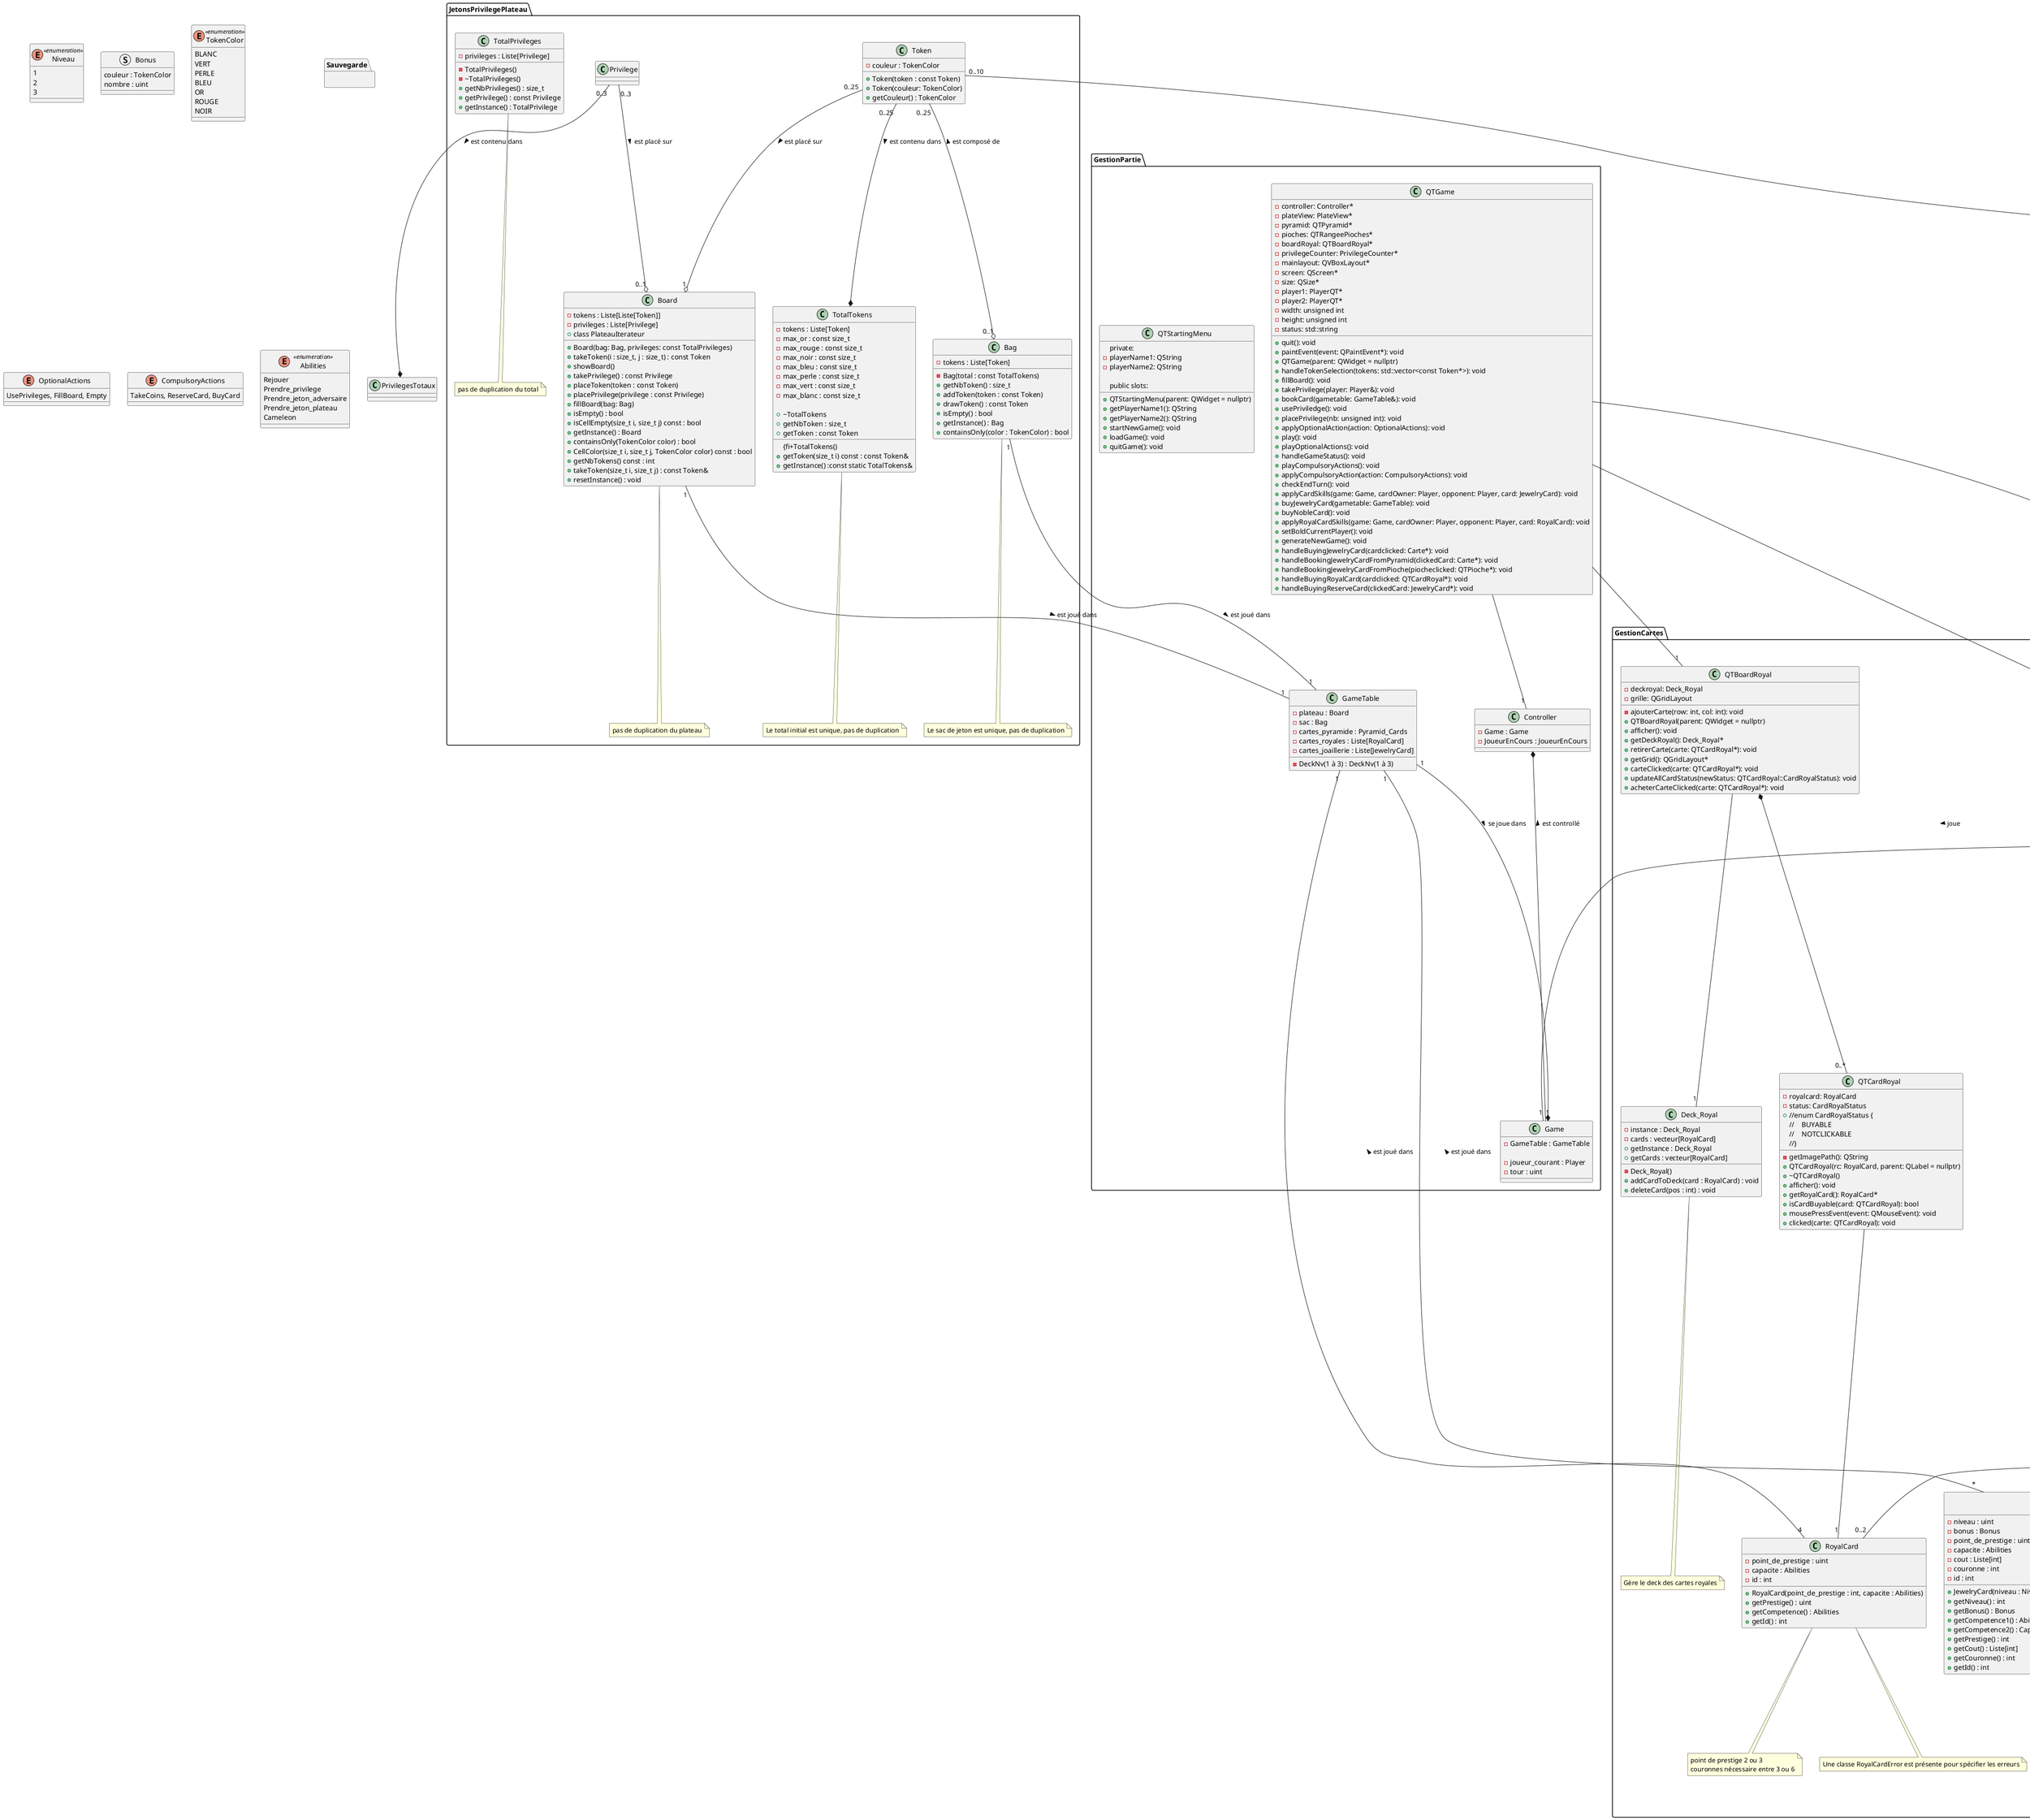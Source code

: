 @startuml
'skinparam classAttributeIconSize 0

enum Niveau <<enumeration >> {
  1
  2
  3
}

struct Bonus {
    couleur : TokenColor
    nombre : uint
}

enum TokenColor <<enumeration >> {
  BLANC
  VERT
  PERLE
  BLEU
  OR
  ROUGE
  NOIR
}
enum OptionalActions{
    UsePrivileges, FillBoard, Empty
}

enum CompulsoryActions{
    TakeCoins, ReserveCard, BuyCard
}

namespace JetonsPrivilegePlateau {

class Token {
   -couleur : TokenColor
   +Token(token : const Token)
   +Token(couleur: TokenColor)
   +getCouleur() : TokenColor
}

class Privilege{
}

class Bag{
  -tokens : Liste[Token]
  -Bag(total : const TotalTokens)
  +getNbToken() : size_t
  +addToken(token : const Token)
  +drawToken() : const Token
  +isEmpty() : bool
  +getInstance() : Bag
  +containsOnly(color : TokenColor) : bool
}
note bottom of Bag : Le sac de jeton est unique, pas de duplication

class TotalTokens{
   -tokens : Liste[Token]
   -max_or : const size_t
   -max_rouge : const size_t
   -max_noir : const size_t
   -max_bleu : const size_t
   -max_perle : const size_t
   -max_vert : const size_t
   -max_blanc : const size_t
   {fi+TotalTokens()

   +~TotalTokens
   +getNbToken : size_t
   +getToken : const Token
   + getToken(size_t i) const : const Token&
   + getInstance() :const static TotalTokens& 
}
note bottom of TotalTokens: Le total initial est unique, pas de duplication

class TotalPrivileges{
   -privileges : Liste[Privilege]
   -TotalPrivileges()
   -~TotalPrivileges()
   +getNbPrivileges() : size_t
   +getPrivilege() : const Privilege
   +getInstance() : TotalPrivilege
}
note bottom of TotalPrivileges: pas de duplication du total

class Board{
   - tokens : Liste[Liste[Token]]
   - privileges : Liste[Privilege]
   ' -observers : vecteur[Observer]
   + Board(bag: Bag, privileges: const TotalPrivileges)
   + takeToken(i : size_t, j : size_t) : const Token
   + showBoard()
   + takePrivilege() : const Privilege
   + placeToken(token : const Token)
   + placePrivilege(privilege : const Privilege)
   + fillBoard(bag: Bag)
   + isEmpty() : bool
   + isCellEmpty(size_t i, size_t j) const : bool
   + getInstance() : Board
   + class PlateauIterateur
   + containsOnly(TokenColor color) : bool
   + CellColor(size_t i, size_t j, TokenColor color) const : bool
   + getNbTokens() const : int
   + takeToken(size_t i, size_t j) : const Token&
   + resetInstance() : void

}
note bottom of Board: pas de duplication du plateau


' struct TupleIntJeton {
'   nombre : int
'   type_jeton : Token
' }

'class CoordonneeJeton{
'  x : int
'  y : int
'}
}

enum Abilities <<enumeration >> {
  Rejouer
  Prendre_privilege
  Prendre_jeton_adversaire
  Prendre_jeton_plateau
  Cameleon
}
namespace GestionPartie{

class Controller {
  - Game : Game
  - JoueurEnCours : JoueurEnCours
}			 
class Game{
    -GameTable : GameTable
								 
    -joueur_courant : Player
    -tour : uint
						 
					   
}
class GameTable{
    - plateau : Board
    - sac : Bag
    - cartes_pyramide : Pyramid_Cards
    - cartes_royales : Liste[RoyalCard]
    - cartes_joaillerie : Liste[JewelryCard]
    -DeckNv(1 à 3) : DeckNv(1 à 3)
								  
}

class QTGame {
    - controller: Controller*
    - plateView: PlateView*
    - pyramid: QTPyramid*
    - pioches: QTRangeePioches*
    - boardRoyal: QTBoardRoyal*
    - privilegeCounter: PrivilegeCounter*
    - mainlayout: QVBoxLayout*
    - screen: QScreen*
    - size: QSize*
    - player1: PlayerQT*
    - player2: PlayerQT*
    - width: unsigned int
    - height: unsigned int
    - status: std::string
    + quit(): void
    + paintEvent(event: QPaintEvent*): void
    + QTGame(parent: QWidget = nullptr)
    + handleTokenSelection(tokens: std::vector<const Token*>): void
    + fillBoard(): void
    + takePrivilege(player: Player&): void
    + bookCard(gametable: GameTable&): void
    + usePriviledge(): void
    + placePrivilege(nb: unsigned int): void
    + applyOptionalAction(action: OptionalActions): void
    + play(): void
    + playOptionalActions(): void
    + handleGameStatus(): void
    + playCompulsoryActions(): void
    + applyCompulsoryAction(action: CompulsoryActions): void
    + checkEndTurn(): void
    + applyCardSkills(game: Game, cardOwner: Player, opponent: Player, card: JewelryCard): void
    + buyJewelryCard(gametable: GameTable): void
    + buyNobleCard(): void
    + applyRoyalCardSkills(game: Game, cardOwner: Player, opponent: Player, card: RoyalCard): void
    + setBoldCurrentPlayer(): void
    + generateNewGame(): void
    + handleBuyingJewelryCard(cardclicked: Carte*): void
    + handleBookingJewelryCardFromPyramid(clickedCard: Carte*): void
    + handleBookingJewelryCardFromPioche(piocheclicked: QTPioche*): void
    + handleBuyingRoyalCard(cardclicked: QTCardRoyal*): void
    + handleBuyingReserveCard(clickedCard: JewelryCard*): void
}

class QTStartingMenu {
    + QTStartingMenu(parent: QWidget = nullptr)
    + getPlayerName1(): QString
    + getPlayerName2(): QString

private:
    - playerName1: QString
    - playerName2: QString

public slots:
    + startNewGame(): void
    + loadGame(): void
    + quitGame(): void
}

}
namespace JoueurHumainIA {

enum Type <<enumeration >> {
  IA
  Humain
}

class Player {
  - name : string
  - privileges : Liste[Privilege*]
  - type : Type
  - nbCrown : int
  - prestigePoints : int
  - nbTokens : int
  - jewelryCards : Liste[JewelryCard*]
  - reserve : Liste[JewelryCard*]
  - royalCards : Liste[RoyalCard*]
  - tokens: unordered_map[int, [Liste[const Token*]]
  - tokenSummary: unordered_map[TokenColor, int]
  - blueSummary: SummaryCard
  - greenSummary: SummaryCard
  - redSummary: SummaryCard
  - whiteSummary: SummaryCard
  - blackSummary: SummaryCard
  - strategy : Strategy*

  + getName() : string
  + getNbPrivilege() const : int
  + getNbTokens() const : int
  + getTokenSummary(): unordered_map<TokenColor, int>
  + getBonusSummary() : vector
  + getColorSummary() : SummaryCard&
  + getWhiteSummary():SummaryCard&
  + getGreenSummary():SummaryCard&
  + getBlackSummary():SummaryCard&
  + getRedSummary() :SummaryCard&
  + getMaxPrestigeColor() : int
  + getPrivilege() : int
  + getPrestige() : int
  + getCrowns() : int
  + getTokens() : int
  + getType() : Type
  + addToken(Token token)
  + removeToken(Token token)
  + addCrowns()
  + addPrestige(int nb, TokenColor couleur)
  + addPrivilege(const Privilege& privilege)
  + removePrivilege()
  + addJewelryCard(JewelryCard card)
  + addRoyalCard(RoyalCard card)
  + actionAddToken()
  + actionReserveCard()
  + actionBuyCard()
  + actionBuyReservedCard(JewelryCard &card)											
  + canBuyCard(const JewelryCard &card): Bool
  + spendResources(const JewelryCard &card)
  + usePrivilege()
  + reserveoneCard (JewelryCard& card)
  + canReserveCard()									  
  + actionFillBoard()
  + canbuyreservedcard() : bool
  + spendGoldTokens(int number) : void
  + spendSpecificToken(TokenColor color, int number) : void
  + toString(Type t) : string
  + toType(string s) : Type
  + operator<<(std::ostream& f, Player& p) : ostream&
  + getStrategy() : Strategy*
}
note bottom of Player : privilege entre 0 et 3


class Strategy

class AiStrategy{
    + choicemaker(int min, int max) : int 
    + choseOptionalActions() : std::vector<OptionalActions> 
    + choseCompulsoryAction() : CompulsoryActions 
    + choseTokensToTake() : std::vector<std::pair<int, int>> 
    + choseTokenColor(std::vector<TokenColor>& chosableColors) : TokenColor 
    + chooseToken(Board&board,Player &player, std::vector<std::pair<int, int>>* tokenIndexes=nullptr) : const Token&
    + chooseGoldenToken(Board&board, Player&player): void 

}

class HumanStrategy{
    + choicemaker(int min, int max) : int 
    + choseOptionalActions() : std::vector<OptionalActions> 
    + choseCompulsoryAction() : CompulsoryActions 
    + choseTokensToTake() : std::vector<std::pair<int, int>> 
    + choseTokenColor(std::vector<TokenColor>& chosableColors) : TokenColor 
    + chooseToken(Board&board,Player &player, std::vector<std::pair<int, int>>* tokenIndexes=nullptr) : const Token&
    + chooseGoldenToken(Board&board, Player&player): void 

}


}

namespace GestionCartes{

class JewelryCard <<abstract>>{
  - niveau : uint
  - bonus : Bonus
  - point_de_prestige : uint
  - capacite : Abilities
  - {field} cout : Liste[int]
  - couronne : int
  - id : int
  +JewelryCard(niveau : Niveau, bonus : TokenColor, point_de_prestige : int, capacite : Abilities, cout : Liste[int], couronne : int, id : int)
  +getNiveau() : int
  +getBonus() : Bonus
  +getCompetence1() : Abilities
  +getCompetence2() : Capactie
  +getPrestige() : int
  +getCout() : Liste[int]
  +getCouronne() : int
  +getId() : int
}
note bottom of JewelryCard : point de prestige entre 0 et 4\ncouronne entre 0 et 2


class RoyalCard {
  - point_de_prestige : uint
  - capacite : Abilities
  - id : int
  + RoyalCard(point_de_prestige : int, capacite : Abilities)
  + getPrestige() : uint
  + getCompetence() : Abilities
  + getId() : int
}
note bottom of RoyalCard :  point de prestige 2 ou 3\ncouronnes nécessaire entre 3 ou 6
note bottom of RoyalCard : Une classe RoyalCardError est présente pour spécifier les erreurs

class Deck_Royal{
  - Deck_Royal()
  - instance : Deck_Royal
  - cards : vecteur[RoyalCard]
  + getInstance : Deck_Royal
  + getCards : vecteur[RoyalCard]
  + addCardToDeck(card : RoyalCard) : void
  + deleteCard(pos : int) : void
}
note bottom of Deck_Royal : Gère le deck des cartes royales

class Deck_level_one{
  - Deck_level_one()
  - instance : Deck_level_one 
  - pioche : Liste[RoyalCard]
  + getInstance() : Deck_level_one
  + getPioche() : Liste[RoyalCard]
  + addCardToDeck(card : RoyalCard) : void
  + deleteFirstItem() : void
}

class Deck_level_two{
  - Deck_level_two()
  - instance : Deck_level_two 
  - pioche : Liste[RoyalCard]
  + getInstance() : Deck_level_two
  + getPioche() : Liste[JewelryCard]
  + addCardToDeck(card : JewelryCard) : void
  + deleteFirstItem() : void
}

class Deck_level_three{
  - Deck_level_three()
  - instance : Deck_level_three
  - pioche : Liste[JewelryCard]
  + getInstance() : Deck_level_three
  + getPioche() : Liste[JewelryCard]
  + addCardToDeck(card : JewelryCard) : void
  + deleteFirstItem() : void
}

class Pyramid_Cards{
    - instance : Pyramid_Cards
    - niveau1 : Liste[JewelryCard]
    - niveau2 : Liste[JewelryCard]
    - niveau3 : Liste[JewelryCard]
    - max_level_one : static int
    - max_level_two : static int
    - max_level_three : static int
    + getInstance() : Pyramid_Cards
    + Pyramid_Cards(deck1 : Deck_level_one, deck2 : Deck_level_two, deck3 : Deck_level_three)
    + piocherCarte(niveau : uint) : const JewelryCard
    + remplirPyramide(deck1 : Deck_level_one, deck2 : Deck_level_two, deck3 : Deck_level_three)
    + isEmpty(level : int) : bool
    + getLevelCards(i : int) : vecteur[JewelryCard]
}

class QTCartes {
    + //enum CardStatus {
    //    BUYABLE
    //    RESERVABLE
    //    NOTCLICKABLE
    //}
    - jewelryCard: JewelryCard
    - status: CardStatus
    - getImagePath(): QString
    + getstatus() : CardStatus
    + setStatus(newStatus : CardStatus) : void
    + QTCartes(JewelryCard : JewelryCard, parent : QWidget)
    + ~Carte()
    +afficher() : void
    + getJewelryCard() : JewelryCard
    + isCardBuyable(carte : QTCard) : bool
    + isCardReservable(carte : QTCard) : bool
    + mousePressEvent(event : QMouseEvent) : void
    + clicked(carte : QTCartes) : void

}

class QTPyramid {

    - cartes_pyramide: pyramidcard
    - grille : QGridLayout
    - ajoutercarte(row : int, col : int): void
    + QTPyramid(parent : QWidget)
    + ~QTPyramid()
    + afficher() : void
    + getPyramidCard() : cartes_pyramide
    + ajoutercarte(rowlevel : int) : void
    + retirerCarte(carte : QTCartes) : int
    + carteClicked(carte : QTCartes) : void
    + updateallcardstatus(newstatus : QTCartes::CardStatus) : void
    + acheterCarteClicked(carte : QTCartes) : void
    + reserverCarteClicked(carte : QTCartes) : void

}

class QTPioche {

    - Deck1 : Deck_level_one
    - Deck2 : Deck_level_two
    - Deck3 : Deck_level_three
    - status : PiocheStatus
    - getImagePath() : QString
    + //enum PiocheStatus{
    //reservable
    //notclickable
    //}
    + getstatus() : PiocheStatus
    + setStatus((newStatus : PiocheStatus) : void
    + QTPioche(Deck1 : Deck_level_one, Deck2 : Deck_level_two, Deck3 : Deck_level_three)
    + ~QTPioche()
    + afficher ()
    + getDeck1 :  Deck_level_one
    + getDeck2 :  Deck_level_two
    + getDeck3 :  Deck_level_three
    + isCardReservable(pioche : QTPioche) : bool
    + mousePressEvent(event : QMouseEvent)
    + clicked(pioche : QTPioche) : void
}

class QTRangeePioches {
    - grille: QGridLayout
    - ajouterPioche(row: int, col: int): void
    + QTRangeePioches(parent: QWidget = nullptr)
    + afficher(): void
    + getGrid(): QGridLayout*
    + piocheClicked(pioche: QTPioche*): void
    + updateAllPiocheStatus(newStatus: QTPioche::PiocheStatus): void
    + reserverCarteClicked(pioche: QTPioche*): void
}

class QTCardRoyal {
    - royalcard: RoyalCard
    - status: CardRoyalStatus
    - getImagePath(): QString
    + //enum CardRoyalStatus {
    //    BUYABLE
    //    NOTCLICKABLE
    //}
    + QTCardRoyal(rc: RoyalCard, parent: QLabel = nullptr)
    + ~QTCardRoyal()
    + afficher(): void
    + getRoyalCard(): RoyalCard*
    + isCardBuyable(card: QTCardRoyal): bool
    + mousePressEvent(event: QMouseEvent): void
    + clicked(carte: QTCardRoyal): void
}

class QTBoardRoyal {
    - deckroyal: Deck_Royal
    - grille: QGridLayout
    - ajouterCarte(row: int, col: int): void
    + QTBoardRoyal(parent: QWidget = nullptr)
    + afficher(): void
    + getDeckRoyal(): Deck_Royal*
    + retirerCarte(carte: QTCardRoyal*): void
    + getGrid(): QGridLayout*
    + carteClicked(carte: QTCardRoyal*): void
    + updateAllCardStatus(newStatus: QTCardRoyal::CardRoyalStatus): void
    + acheterCarteClicked(carte: QTCardRoyal*): void
}
}

namespace Sauvegarde {


}
Game "1" -- "2" Player : < joue
Board "1" -- "1" GameTable : est joué dans >
Bag "1" -- "1" GameTable : est joué dans >
JewelryCard "*" -- "1" GameTable : est joué dans >
RoyalCard "4" -- "1" GameTable : est joué dans >
GameTable "1" --* Game : se joue dans >
Controller *-- "1" Game : est controllé <

QTGame -- "1" Controller
QTGame -- "1" QTPyramid
QTGame -- "1" QTBoardRoyal
QTGame -- "1" QTRangeePioches


Token "0..25" --* TotalTokens : est contenu dans >
Privilege "0..3" --* PrivilegesTotaux : est contenu dans >
Token "0..10" -- "0..1" Player : possède <
Token "0..25" --o "0..1" Bag : est composé de <
Token "0..25" --o "1" Board : est placé sur >
Privilege "0..3" --o "0..1" Board : est placé sur >

AiStrategy --|> Strategy
HumanStrategy --|> Strategy
Player "1..*" --  "1" Strategy : utilise >

'CoordonneeJeton "0..25" --  "1" Board
'CoordonneeJeton "0..1" -- "1" Token

Player "0..1" -- "0..*" JewelryCard : possède >
JewelryCard --* Deck_level_one
JewelryCard --* Deck_level_two
JewelryCard --* Deck_level_three
Pyramid_Cards *-- "1" Deck_level_one
Pyramid_Cards *-- "1" Deck_level_two
Pyramid_Cards *-- "1" Deck_level_three
QTPyramid *-- "0..*" QTCartes
QTRangeePioches *-- "0..*" QTPioche
QTBoardRoyal *-- "0..*" QTCardRoyal
QTCartes -- "1" JewelryCard
QTPyramid -- "1"Pyramid_Cards
QTCardRoyal -- "1" RoyalCard
QTBoardRoyal -- "1" Deck_Royal
QTPioche -- "1" Deck_level_one
QTPioche -- "1" Deck_level_two
QTPioche -- "1" Deck_level_three


Player "0..1" -- "0..2" RoyalCard : possède >


@enduml
